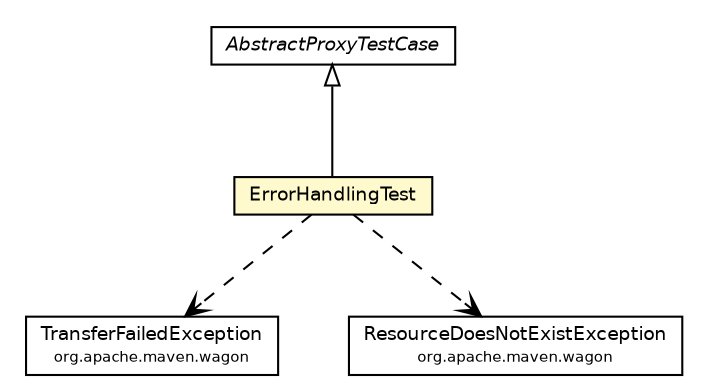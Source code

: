 #!/usr/local/bin/dot
#
# Class diagram 
# Generated by UmlGraph version 4.6 (http://www.spinellis.gr/sw/umlgraph)
#

digraph G {
	edge [fontname="Helvetica",fontsize=10,labelfontname="Helvetica",labelfontsize=10];
	node [fontname="Helvetica",fontsize=10,shape=plaintext];
	// org.apache.maven.archiva.proxy.ErrorHandlingTest
	c43631 [label=<<table border="0" cellborder="1" cellspacing="0" cellpadding="2" port="p" bgcolor="lemonChiffon" href="./ErrorHandlingTest.html">
		<tr><td><table border="0" cellspacing="0" cellpadding="1">
			<tr><td> ErrorHandlingTest </td></tr>
		</table></td></tr>
		</table>>, fontname="Helvetica", fontcolor="black", fontsize=9.0];
	// org.apache.maven.archiva.proxy.AbstractProxyTestCase
	c43634 [label=<<table border="0" cellborder="1" cellspacing="0" cellpadding="2" port="p" href="./AbstractProxyTestCase.html">
		<tr><td><table border="0" cellspacing="0" cellpadding="1">
			<tr><td><font face="Helvetica-Oblique"> AbstractProxyTestCase </font></td></tr>
		</table></td></tr>
		</table>>, fontname="Helvetica", fontcolor="black", fontsize=9.0];
	//org.apache.maven.archiva.proxy.ErrorHandlingTest extends org.apache.maven.archiva.proxy.AbstractProxyTestCase
	c43634:p -> c43631:p [dir=back,arrowtail=empty];
	// org.apache.maven.archiva.proxy.ErrorHandlingTest DEPEND org.apache.maven.wagon.TransferFailedException
	c43631:p -> c43686:p [taillabel="", label="", headlabel="", fontname="Helvetica", fontcolor="black", fontsize=10.0, color="black", arrowhead=open, style=dashed];
	// org.apache.maven.archiva.proxy.ErrorHandlingTest DEPEND org.apache.maven.wagon.ResourceDoesNotExistException
	c43631:p -> c43687:p [taillabel="", label="", headlabel="", fontname="Helvetica", fontcolor="black", fontsize=10.0, color="black", arrowhead=open, style=dashed];
	// org.apache.maven.wagon.ResourceDoesNotExistException
	c43687 [label=<<table border="0" cellborder="1" cellspacing="0" cellpadding="2" port="p" href="http://java.sun.com/j2se/1.4.2/docs/api/org/apache/maven/wagon/ResourceDoesNotExistException.html">
		<tr><td><table border="0" cellspacing="0" cellpadding="1">
			<tr><td> ResourceDoesNotExistException </td></tr>
			<tr><td><font point-size="7.0"> org.apache.maven.wagon </font></td></tr>
		</table></td></tr>
		</table>>, fontname="Helvetica", fontcolor="black", fontsize=9.0];
	// org.apache.maven.wagon.TransferFailedException
	c43686 [label=<<table border="0" cellborder="1" cellspacing="0" cellpadding="2" port="p" href="http://java.sun.com/j2se/1.4.2/docs/api/org/apache/maven/wagon/TransferFailedException.html">
		<tr><td><table border="0" cellspacing="0" cellpadding="1">
			<tr><td> TransferFailedException </td></tr>
			<tr><td><font point-size="7.0"> org.apache.maven.wagon </font></td></tr>
		</table></td></tr>
		</table>>, fontname="Helvetica", fontcolor="black", fontsize=9.0];
}


